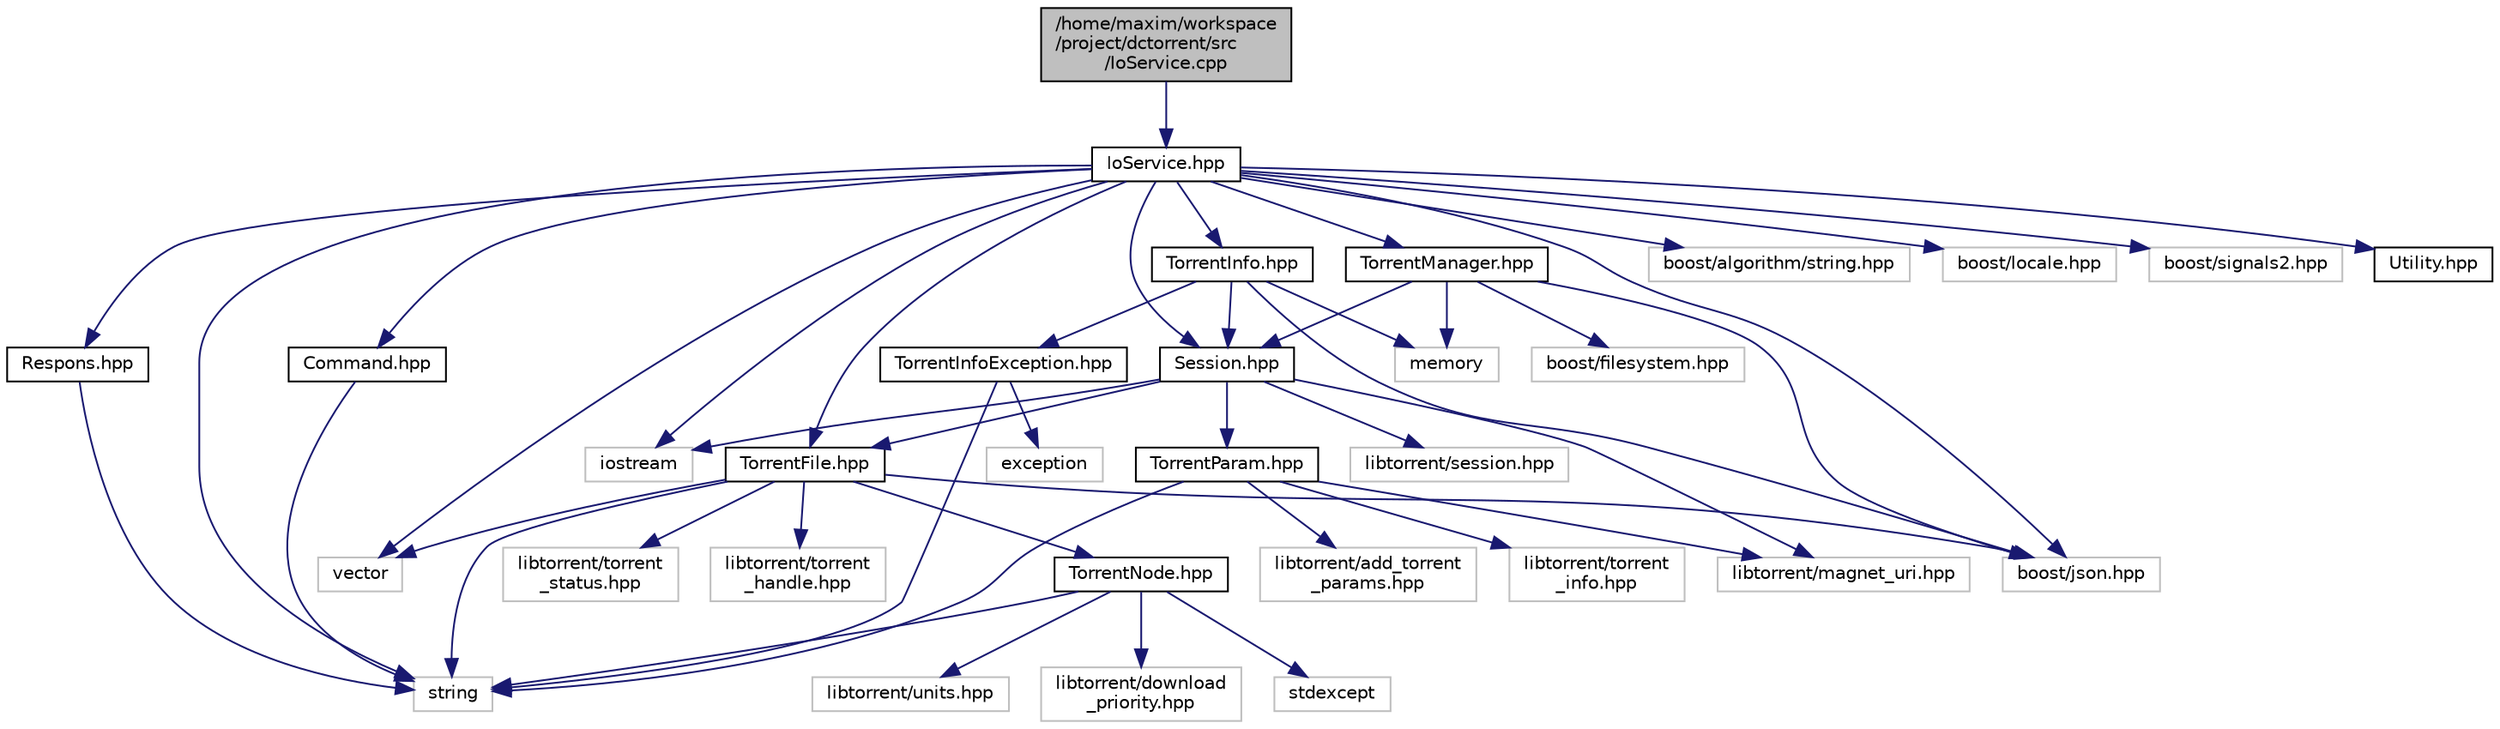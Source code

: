 digraph "/home/maxim/workspace/project/dctorrent/src/IoService.cpp"
{
  edge [fontname="Helvetica",fontsize="10",labelfontname="Helvetica",labelfontsize="10"];
  node [fontname="Helvetica",fontsize="10",shape=record];
  Node286 [label="/home/maxim/workspace\l/project/dctorrent/src\l/IoService.cpp",height=0.2,width=0.4,color="black", fillcolor="grey75", style="filled", fontcolor="black"];
  Node286 -> Node287 [color="midnightblue",fontsize="10",style="solid",fontname="Helvetica"];
  Node287 [label="IoService.hpp",height=0.2,width=0.4,color="black", fillcolor="white", style="filled",URL="$_io_service_8hpp_source.html"];
  Node287 -> Node288 [color="midnightblue",fontsize="10",style="solid",fontname="Helvetica"];
  Node288 [label="iostream",height=0.2,width=0.4,color="grey75", fillcolor="white", style="filled"];
  Node287 -> Node289 [color="midnightblue",fontsize="10",style="solid",fontname="Helvetica"];
  Node289 [label="vector",height=0.2,width=0.4,color="grey75", fillcolor="white", style="filled"];
  Node287 -> Node290 [color="midnightblue",fontsize="10",style="solid",fontname="Helvetica"];
  Node290 [label="string",height=0.2,width=0.4,color="grey75", fillcolor="white", style="filled"];
  Node287 -> Node291 [color="midnightblue",fontsize="10",style="solid",fontname="Helvetica"];
  Node291 [label="boost/algorithm/string.hpp",height=0.2,width=0.4,color="grey75", fillcolor="white", style="filled"];
  Node287 -> Node292 [color="midnightblue",fontsize="10",style="solid",fontname="Helvetica"];
  Node292 [label="boost/locale.hpp",height=0.2,width=0.4,color="grey75", fillcolor="white", style="filled"];
  Node287 -> Node293 [color="midnightblue",fontsize="10",style="solid",fontname="Helvetica"];
  Node293 [label="boost/signals2.hpp",height=0.2,width=0.4,color="grey75", fillcolor="white", style="filled"];
  Node287 -> Node294 [color="midnightblue",fontsize="10",style="solid",fontname="Helvetica"];
  Node294 [label="boost/json.hpp",height=0.2,width=0.4,color="grey75", fillcolor="white", style="filled"];
  Node287 -> Node295 [color="midnightblue",fontsize="10",style="solid",fontname="Helvetica"];
  Node295 [label="Utility.hpp",height=0.2,width=0.4,color="black", fillcolor="white", style="filled",URL="$_utility_8hpp_source.html"];
  Node287 -> Node296 [color="midnightblue",fontsize="10",style="solid",fontname="Helvetica"];
  Node296 [label="Session.hpp",height=0.2,width=0.4,color="black", fillcolor="white", style="filled",URL="$_session_8hpp_source.html"];
  Node296 -> Node297 [color="midnightblue",fontsize="10",style="solid",fontname="Helvetica"];
  Node297 [label="TorrentParam.hpp",height=0.2,width=0.4,color="black", fillcolor="white", style="filled",URL="$_torrent_param_8hpp_source.html"];
  Node297 -> Node290 [color="midnightblue",fontsize="10",style="solid",fontname="Helvetica"];
  Node297 -> Node298 [color="midnightblue",fontsize="10",style="solid",fontname="Helvetica"];
  Node298 [label="libtorrent/add_torrent\l_params.hpp",height=0.2,width=0.4,color="grey75", fillcolor="white", style="filled"];
  Node297 -> Node299 [color="midnightblue",fontsize="10",style="solid",fontname="Helvetica"];
  Node299 [label="libtorrent/torrent\l_info.hpp",height=0.2,width=0.4,color="grey75", fillcolor="white", style="filled"];
  Node297 -> Node300 [color="midnightblue",fontsize="10",style="solid",fontname="Helvetica"];
  Node300 [label="libtorrent/magnet_uri.hpp",height=0.2,width=0.4,color="grey75", fillcolor="white", style="filled"];
  Node296 -> Node301 [color="midnightblue",fontsize="10",style="solid",fontname="Helvetica"];
  Node301 [label="TorrentFile.hpp",height=0.2,width=0.4,color="black", fillcolor="white", style="filled",URL="$_torrent_file_8hpp_source.html"];
  Node301 -> Node289 [color="midnightblue",fontsize="10",style="solid",fontname="Helvetica"];
  Node301 -> Node290 [color="midnightblue",fontsize="10",style="solid",fontname="Helvetica"];
  Node301 -> Node302 [color="midnightblue",fontsize="10",style="solid",fontname="Helvetica"];
  Node302 [label="libtorrent/torrent\l_handle.hpp",height=0.2,width=0.4,color="grey75", fillcolor="white", style="filled"];
  Node301 -> Node303 [color="midnightblue",fontsize="10",style="solid",fontname="Helvetica"];
  Node303 [label="libtorrent/torrent\l_status.hpp",height=0.2,width=0.4,color="grey75", fillcolor="white", style="filled"];
  Node301 -> Node304 [color="midnightblue",fontsize="10",style="solid",fontname="Helvetica"];
  Node304 [label="TorrentNode.hpp",height=0.2,width=0.4,color="black", fillcolor="white", style="filled",URL="$_torrent_node_8hpp_source.html"];
  Node304 -> Node290 [color="midnightblue",fontsize="10",style="solid",fontname="Helvetica"];
  Node304 -> Node305 [color="midnightblue",fontsize="10",style="solid",fontname="Helvetica"];
  Node305 [label="stdexcept",height=0.2,width=0.4,color="grey75", fillcolor="white", style="filled"];
  Node304 -> Node306 [color="midnightblue",fontsize="10",style="solid",fontname="Helvetica"];
  Node306 [label="libtorrent/units.hpp",height=0.2,width=0.4,color="grey75", fillcolor="white", style="filled"];
  Node304 -> Node307 [color="midnightblue",fontsize="10",style="solid",fontname="Helvetica"];
  Node307 [label="libtorrent/download\l_priority.hpp",height=0.2,width=0.4,color="grey75", fillcolor="white", style="filled"];
  Node301 -> Node294 [color="midnightblue",fontsize="10",style="solid",fontname="Helvetica"];
  Node296 -> Node308 [color="midnightblue",fontsize="10",style="solid",fontname="Helvetica"];
  Node308 [label="libtorrent/session.hpp",height=0.2,width=0.4,color="grey75", fillcolor="white", style="filled"];
  Node296 -> Node300 [color="midnightblue",fontsize="10",style="solid",fontname="Helvetica"];
  Node296 -> Node288 [color="midnightblue",fontsize="10",style="solid",fontname="Helvetica"];
  Node287 -> Node301 [color="midnightblue",fontsize="10",style="solid",fontname="Helvetica"];
  Node287 -> Node309 [color="midnightblue",fontsize="10",style="solid",fontname="Helvetica"];
  Node309 [label="Respons.hpp",height=0.2,width=0.4,color="black", fillcolor="white", style="filled",URL="$_respons_8hpp_source.html"];
  Node309 -> Node290 [color="midnightblue",fontsize="10",style="solid",fontname="Helvetica"];
  Node287 -> Node310 [color="midnightblue",fontsize="10",style="solid",fontname="Helvetica"];
  Node310 [label="Command.hpp",height=0.2,width=0.4,color="black", fillcolor="white", style="filled",URL="$_command_8hpp_source.html"];
  Node310 -> Node290 [color="midnightblue",fontsize="10",style="solid",fontname="Helvetica"];
  Node287 -> Node311 [color="midnightblue",fontsize="10",style="solid",fontname="Helvetica"];
  Node311 [label="TorrentInfo.hpp",height=0.2,width=0.4,color="black", fillcolor="white", style="filled",URL="$_torrent_info_8hpp_source.html"];
  Node311 -> Node312 [color="midnightblue",fontsize="10",style="solid",fontname="Helvetica"];
  Node312 [label="memory",height=0.2,width=0.4,color="grey75", fillcolor="white", style="filled"];
  Node311 -> Node294 [color="midnightblue",fontsize="10",style="solid",fontname="Helvetica"];
  Node311 -> Node296 [color="midnightblue",fontsize="10",style="solid",fontname="Helvetica"];
  Node311 -> Node313 [color="midnightblue",fontsize="10",style="solid",fontname="Helvetica"];
  Node313 [label="TorrentInfoException.hpp",height=0.2,width=0.4,color="black", fillcolor="white", style="filled",URL="$_torrent_info_exception_8hpp_source.html"];
  Node313 -> Node314 [color="midnightblue",fontsize="10",style="solid",fontname="Helvetica"];
  Node314 [label="exception",height=0.2,width=0.4,color="grey75", fillcolor="white", style="filled"];
  Node313 -> Node290 [color="midnightblue",fontsize="10",style="solid",fontname="Helvetica"];
  Node287 -> Node315 [color="midnightblue",fontsize="10",style="solid",fontname="Helvetica"];
  Node315 [label="TorrentManager.hpp",height=0.2,width=0.4,color="black", fillcolor="white", style="filled",URL="$_torrent_manager_8hpp_source.html"];
  Node315 -> Node312 [color="midnightblue",fontsize="10",style="solid",fontname="Helvetica"];
  Node315 -> Node294 [color="midnightblue",fontsize="10",style="solid",fontname="Helvetica"];
  Node315 -> Node316 [color="midnightblue",fontsize="10",style="solid",fontname="Helvetica"];
  Node316 [label="boost/filesystem.hpp",height=0.2,width=0.4,color="grey75", fillcolor="white", style="filled"];
  Node315 -> Node296 [color="midnightblue",fontsize="10",style="solid",fontname="Helvetica"];
}
